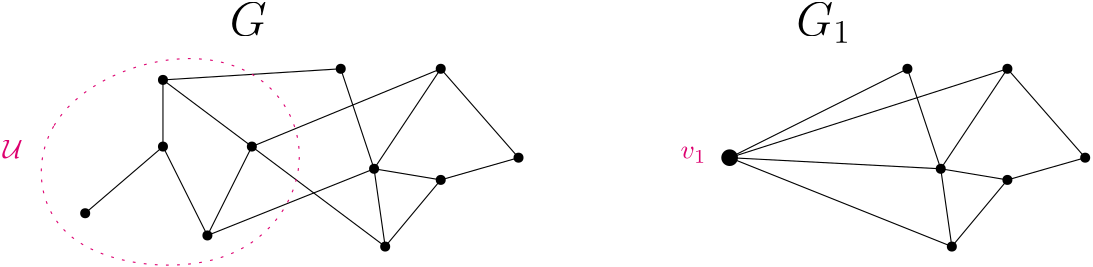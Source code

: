 <?xml version="1.0"?>
<!DOCTYPE ipe SYSTEM "ipe.dtd">
<ipe version="70218" creator="Ipe 7.2.28">
<info created="D:20250523165410" modified="D:20250523165410"/>
<ipestyle name="basic">
<symbol name="arrow/arc(spx)">
<path stroke="sym-stroke" fill="sym-stroke" pen="sym-pen">
0 0 m
-1 0.333 l
-1 -0.333 l
h
</path>
</symbol>
<symbol name="arrow/farc(spx)">
<path stroke="sym-stroke" fill="white" pen="sym-pen">
0 0 m
-1 0.333 l
-1 -0.333 l
h
</path>
</symbol>
<symbol name="arrow/ptarc(spx)">
<path stroke="sym-stroke" fill="sym-stroke" pen="sym-pen">
0 0 m
-1 0.333 l
-0.8 0 l
-1 -0.333 l
h
</path>
</symbol>
<symbol name="arrow/fptarc(spx)">
<path stroke="sym-stroke" fill="white" pen="sym-pen">
0 0 m
-1 0.333 l
-0.8 0 l
-1 -0.333 l
h
</path>
</symbol>
<symbol name="mark/circle(sx)" transformations="translations">
<path fill="sym-stroke">
0.6 0 0 0.6 0 0 e
0.4 0 0 0.4 0 0 e
</path>
</symbol>
<symbol name="mark/disk(sx)" transformations="translations">
<path fill="sym-stroke">
0.6 0 0 0.6 0 0 e
</path>
</symbol>
<symbol name="mark/fdisk(sfx)" transformations="translations">
<group>
<path fill="sym-fill">
0.5 0 0 0.5 0 0 e
</path>
<path fill="sym-stroke" fillrule="eofill">
0.6 0 0 0.6 0 0 e
0.4 0 0 0.4 0 0 e
</path>
</group>
</symbol>
<symbol name="mark/box(sx)" transformations="translations">
<path fill="sym-stroke" fillrule="eofill">
-0.6 -0.6 m
0.6 -0.6 l
0.6 0.6 l
-0.6 0.6 l
h
-0.4 -0.4 m
0.4 -0.4 l
0.4 0.4 l
-0.4 0.4 l
h
</path>
</symbol>
<symbol name="mark/square(sx)" transformations="translations">
<path fill="sym-stroke">
-0.6 -0.6 m
0.6 -0.6 l
0.6 0.6 l
-0.6 0.6 l
h
</path>
</symbol>
<symbol name="mark/fsquare(sfx)" transformations="translations">
<group>
<path fill="sym-fill">
-0.5 -0.5 m
0.5 -0.5 l
0.5 0.5 l
-0.5 0.5 l
h
</path>
<path fill="sym-stroke" fillrule="eofill">
-0.6 -0.6 m
0.6 -0.6 l
0.6 0.6 l
-0.6 0.6 l
h
-0.4 -0.4 m
0.4 -0.4 l
0.4 0.4 l
-0.4 0.4 l
h
</path>
</group>
</symbol>
<symbol name="mark/cross(sx)" transformations="translations">
<group>
<path fill="sym-stroke">
-0.43 -0.57 m
0.57 0.43 l
0.43 0.57 l
-0.57 -0.43 l
h
</path>
<path fill="sym-stroke">
-0.43 0.57 m
0.57 -0.43 l
0.43 -0.57 l
-0.57 0.43 l
h
</path>
</group>
</symbol>
<symbol name="arrow/fnormal(spx)">
<path stroke="sym-stroke" fill="white" pen="sym-pen">
0 0 m
-1 0.333 l
-1 -0.333 l
h
</path>
</symbol>
<symbol name="arrow/pointed(spx)">
<path stroke="sym-stroke" fill="sym-stroke" pen="sym-pen">
0 0 m
-1 0.333 l
-0.8 0 l
-1 -0.333 l
h
</path>
</symbol>
<symbol name="arrow/fpointed(spx)">
<path stroke="sym-stroke" fill="white" pen="sym-pen">
0 0 m
-1 0.333 l
-0.8 0 l
-1 -0.333 l
h
</path>
</symbol>
<symbol name="arrow/linear(spx)">
<path stroke="sym-stroke" pen="sym-pen">
-1 0.333 m
0 0 l
-1 -0.333 l
</path>
</symbol>
<symbol name="arrow/fdouble(spx)">
<path stroke="sym-stroke" fill="white" pen="sym-pen">
0 0 m
-1 0.333 l
-1 -0.333 l
h
-1 0 m
-2 0.333 l
-2 -0.333 l
h
</path>
</symbol>
<symbol name="arrow/double(spx)">
<path stroke="sym-stroke" fill="sym-stroke" pen="sym-pen">
0 0 m
-1 0.333 l
-1 -0.333 l
h
-1 0 m
-2 0.333 l
-2 -0.333 l
h
</path>
</symbol>
<symbol name="arrow/mid-normal(spx)">
<path stroke="sym-stroke" fill="sym-stroke" pen="sym-pen">
0.5 0 m
-0.5 0.333 l
-0.5 -0.333 l
h
</path>
</symbol>
<symbol name="arrow/mid-fnormal(spx)">
<path stroke="sym-stroke" fill="white" pen="sym-pen">
0.5 0 m
-0.5 0.333 l
-0.5 -0.333 l
h
</path>
</symbol>
<symbol name="arrow/mid-pointed(spx)">
<path stroke="sym-stroke" fill="sym-stroke" pen="sym-pen">
0.5 0 m
-0.5 0.333 l
-0.3 0 l
-0.5 -0.333 l
h
</path>
</symbol>
<symbol name="arrow/mid-fpointed(spx)">
<path stroke="sym-stroke" fill="white" pen="sym-pen">
0.5 0 m
-0.5 0.333 l
-0.3 0 l
-0.5 -0.333 l
h
</path>
</symbol>
<symbol name="arrow/mid-double(spx)">
<path stroke="sym-stroke" fill="sym-stroke" pen="sym-pen">
1 0 m
0 0.333 l
0 -0.333 l
h
0 0 m
-1 0.333 l
-1 -0.333 l
h
</path>
</symbol>
<symbol name="arrow/mid-fdouble(spx)">
<path stroke="sym-stroke" fill="white" pen="sym-pen">
1 0 m
0 0.333 l
0 -0.333 l
h
0 0 m
-1 0.333 l
-1 -0.333 l
h
</path>
</symbol>
<anglesize name="22.5 deg" value="22.5"/>
<anglesize name="30 deg" value="30"/>
<anglesize name="45 deg" value="45"/>
<anglesize name="60 deg" value="60"/>
<anglesize name="90 deg" value="90"/>
<arrowsize name="large" value="10"/>
<arrowsize name="small" value="5"/>
<arrowsize name="tiny" value="3"/>
<color name="blue" value="0 0 1"/>
<color name="brown" value="0.647 0.165 0.165"/>
<color name="darkblue" value="0 0 0.545"/>
<color name="darkcyan" value="0 0.545 0.545"/>
<color name="darkgray" value="0.663"/>
<color name="darkgreen" value="0 0.392 0"/>
<color name="darkmagenta" value="0.545 0 0.545"/>
<color name="darkorange" value="1 0.549 0"/>
<color name="darkred" value="0.545 0 0"/>
<color name="gold" value="1 0.843 0"/>
<color name="gray" value="0.745"/>
<color name="green" value="0 1 0"/>
<color name="lightblue" value="0.678 0.847 0.902"/>
<color name="lightcyan" value="0.878 1 1"/>
<color name="lightgray" value="0.827"/>
<color name="lightgreen" value="0.565 0.933 0.565"/>
<color name="lightyellow" value="1 1 0.878"/>
<color name="navy" value="0 0 0.502"/>
<color name="orange" value="1 0.647 0"/>
<color name="pink" value="1 0.753 0.796"/>
<color name="purple" value="0.627 0.125 0.941"/>
<color name="red" value="1 0 0"/>
<color name="seagreen" value="0.18 0.545 0.341"/>
<color name="turquoise" value="0.251 0.878 0.816"/>
<color name="violet" value="0.933 0.51 0.933"/>
<color name="yellow" value="1 1 0"/>
<dashstyle name="dash dot dotted" value="[4 2 1 2 1 2] 0"/>
<dashstyle name="dash dotted" value="[4 2 1 2] 0"/>
<dashstyle name="dashed" value="[4] 0"/>
<dashstyle name="dotted" value="[1 3] 0"/>
<gridsize name="10 pts (~3.5 mm)" value="10"/>
<gridsize name="14 pts (~5 mm)" value="14"/>
<gridsize name="16 pts (~6 mm)" value="16"/>
<gridsize name="20 pts (~7 mm)" value="20"/>
<gridsize name="28 pts (~10 mm)" value="28"/>
<gridsize name="32 pts (~12 mm)" value="32"/>
<gridsize name="4 pts" value="4"/>
<gridsize name="56 pts (~20 mm)" value="56"/>
<gridsize name="8 pts (~3 mm)" value="8"/>
<opacity name="10%" value="0.1"/>
<opacity name="30%" value="0.3"/>
<opacity name="50%" value="0.5"/>
<opacity name="75%" value="0.75"/>
<pen name="fat" value="1.2"/>
<pen name="heavier" value="0.8"/>
<pen name="ultrafat" value="2"/>
<symbolsize name="large" value="5"/>
<symbolsize name="small" value="2"/>
<symbolsize name="tiny" value="1.1"/>
<textsize name="Huge" value="\Huge"/>
<textsize name="LARGE" value="\LARGE"/>
<textsize name="Large" value="\Large"/>
<textsize name="footnote" value="\footnotesize"/>
<textsize name="huge" value="\huge"/>
<textsize name="large" value="\large"/>
<textsize name="script" value="\scriptsize"/>
<textsize name="small" value="\small"/>
<textsize name="tiny" value="\tiny"/>
<textstyle name="center" begin="\begin{center}" end="\end{center}"/>
<textstyle name="item" begin="\begin{itemize}\item{}" end="\end{itemize}"/>
<textstyle name="itemize" begin="\begin{itemize}" end="\end{itemize}"/>
<tiling name="falling" angle="-60" step="4" width="1"/>
<tiling name="rising" angle="30" step="4" width="1"/>
</ipestyle>
<page>
<layer name="alpha"/>
<view layers="alpha" active="alpha"/>
<path layer="alpha" matrix="1 0 0 1 -48 -20" stroke="0">
192 736 m
256 740 l
</path>
<path matrix="1 0 0 1 -48 -20" stroke="0">
208 680 m
268 704 l
</path>
<path matrix="1 0 0 1 -48 -20" stroke="0">
224 712 m
292 740 l
</path>
<path matrix="1 0 0 1 -48 -20" stroke="0">
224 712 m
272 676 l
</path>
<use matrix="1 0 0 1 -48 -20" name="mark/disk(sx)" pos="192 736" size="normal" stroke="black"/>
<use matrix="1 0 0 1 -48 -20" name="mark/disk(sx)" pos="164 688" size="normal" stroke="black"/>
<use matrix="1 0 0 1 -48 -20" name="mark/disk(sx)" pos="208 680" size="normal" stroke="black"/>
<use matrix="1 0 0 1 -48 -20" name="mark/disk(sx)" pos="192 712" size="normal" stroke="black"/>
<use matrix="1 0 0 1 -48 -20" name="mark/disk(sx)" pos="224 712" size="normal" stroke="black"/>
<use matrix="1 0 0 1 -48 -20" name="mark/disk(sx)" pos="272 676" size="normal" stroke="black"/>
<use matrix="1 0 0 1 -48 -20" name="mark/disk(sx)" pos="292 700" size="normal" stroke="black"/>
<use matrix="1 0 0 1 -48 -20" name="mark/disk(sx)" pos="268 704" size="normal" stroke="black"/>
<use matrix="1 0 0 1 -48 -20" name="mark/disk(sx)" pos="256 740" size="normal" stroke="black"/>
<use matrix="1 0 0 1 -48 -20" name="mark/disk(sx)" pos="292 740" size="normal" stroke="black"/>
<use matrix="1 0 0 1 -48 -20" name="mark/disk(sx)" pos="320 708" size="normal" stroke="black"/>
<path matrix="1 0 0 1 -48 -20" stroke="0.867 0 0.435" dash="dotted">
192 748
144 724
148 672
220 664
248 704
232 740 u
</path>
<text matrix="1 0 0 1 -37.6657 -28.3124" transformations="translations" pos="124 716" stroke="0.867 0 0.435" type="label" width="7.224" height="6.808" depth="0" valign="baseline" style="math">\mathcal U</text>
<path matrix="1 0 0 1 -48 -20" stroke="0">
192 712 m
192 736 l
</path>
<path matrix="1 0 0 1 -48 -20" stroke="0">
208 680 m
224 712 l
</path>
<path matrix="1 0 0 1 -48 -20" stroke="0">
224 712 m
192 736 l
</path>
<path matrix="1 0 0 1 -48 -20" stroke="0">
256 740 m
268 704 l
272 676 l
292 700 l
268 704 l
292 740 l
320 708 l
292 700 l
292 700 l
</path>
<path stroke="0">
116 668 m
144 692 l
160 660 l
</path>
<text matrix="1 0 0 1 -8 -4" transformations="translations" pos="176 736" stroke="0" type="label" width="13.296" height="11.764" depth="0" valign="baseline" size="LARGE" style="math">G</text>
<use matrix="1 0 0 1 156 -20" name="mark/disk(sx)" pos="272 676" size="normal" stroke="black"/>
<use matrix="1 0 0 1 156 -20" name="mark/disk(sx)" pos="292 700" size="normal" stroke="black"/>
<use matrix="1 0 0 1 156 -20" name="mark/disk(sx)" pos="268 704" size="normal" stroke="black"/>
<use matrix="1 0 0 1 156 -20" name="mark/disk(sx)" pos="256 740" size="normal" stroke="black"/>
<use matrix="1 0 0 1 156 -20" name="mark/disk(sx)" pos="292 740" size="normal" stroke="black"/>
<use matrix="1 0 0 1 156 -20" name="mark/disk(sx)" pos="320 708" size="normal" stroke="black"/>
<path matrix="1 0 0 1 156 -20" stroke="0">
256 740 m
268 704 l
272 676 l
292 700 l
268 704 l
292 740 l
320 708 l
292 700 l
292 700 l
</path>
<text matrix="1 0 0 1 196 -4" transformations="translations" pos="176 736" stroke="0" type="label" width="19.648" height="11.766" depth="2.58" valign="baseline" size="LARGE" style="math">G_1</text>
<use name="mark/disk(sx)" pos="348 688" size="large"/>
<text matrix="1 0 0 1 206.334 -28.3124" transformations="translations" pos="124 716" stroke="0.867 0 0.435" type="label" width="9.298" height="4.294" depth="1.49" valign="baseline" style="math">v_1</text>
<path stroke="0">
448 720 m
348 688 l
</path>
<path stroke="0">
412 720 m
348 688 l
</path>
<path stroke="0">
424 684 m
348 688 l
</path>
<path stroke="0">
428 656 m
348 688 l
</path>
</page>
</ipe>
